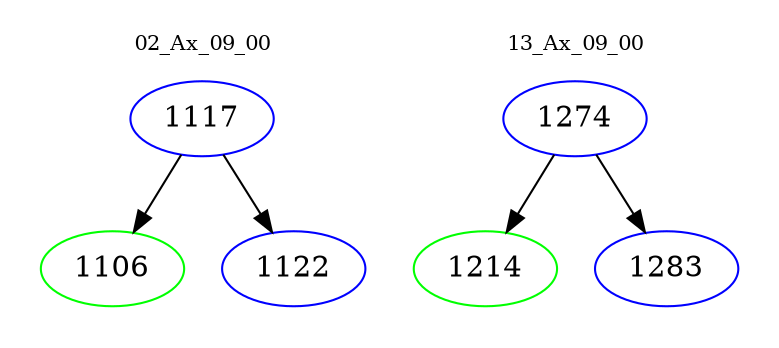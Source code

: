digraph{
subgraph cluster_0 {
color = white
label = "02_Ax_09_00";
fontsize=10;
T0_1117 [label="1117", color="blue"]
T0_1117 -> T0_1106 [color="black"]
T0_1106 [label="1106", color="green"]
T0_1117 -> T0_1122 [color="black"]
T0_1122 [label="1122", color="blue"]
}
subgraph cluster_1 {
color = white
label = "13_Ax_09_00";
fontsize=10;
T1_1274 [label="1274", color="blue"]
T1_1274 -> T1_1214 [color="black"]
T1_1214 [label="1214", color="green"]
T1_1274 -> T1_1283 [color="black"]
T1_1283 [label="1283", color="blue"]
}
}
